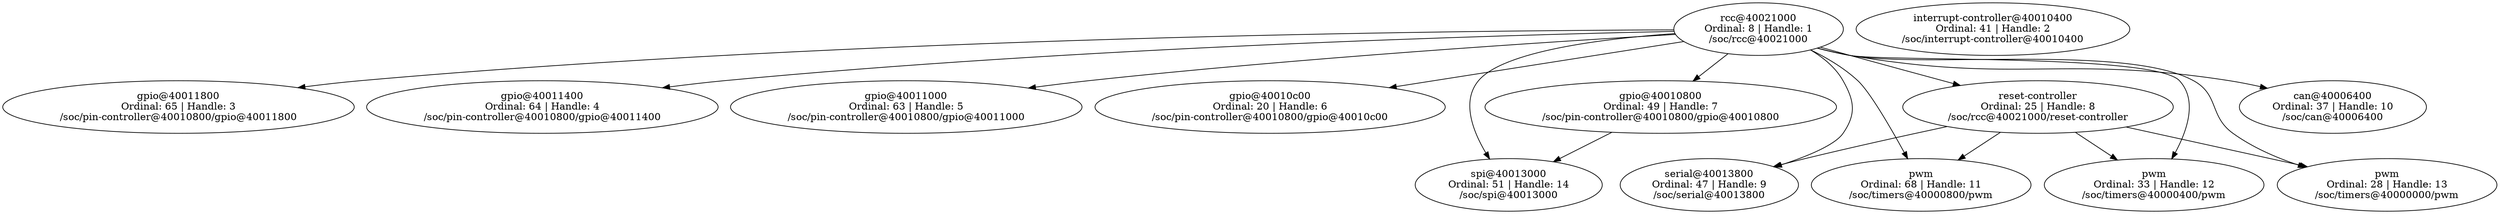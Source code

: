 // /home/zengjianming/A2/Light/project/fomal/Light_prj/Light_Leg_cbt6_prj/applications/Light_leg_ws/build/zephyr/zephyr_pre0.elf
digraph "Device dependency graph" {
	8 [label="rcc@40021000\nOrdinal: 8 | Handle: 1\n/soc/rcc@40021000"]
	41 [label="interrupt-controller@40010400\nOrdinal: 41 | Handle: 2\n/soc/interrupt-controller@40010400"]
	65 [label="gpio@40011800\nOrdinal: 65 | Handle: 3\n/soc/pin-controller@40010800/gpio@40011800"]
	64 [label="gpio@40011400\nOrdinal: 64 | Handle: 4\n/soc/pin-controller@40010800/gpio@40011400"]
	63 [label="gpio@40011000\nOrdinal: 63 | Handle: 5\n/soc/pin-controller@40010800/gpio@40011000"]
	20 [label="gpio@40010c00\nOrdinal: 20 | Handle: 6\n/soc/pin-controller@40010800/gpio@40010c00"]
	49 [label="gpio@40010800\nOrdinal: 49 | Handle: 7\n/soc/pin-controller@40010800/gpio@40010800"]
	25 [label="reset-controller\nOrdinal: 25 | Handle: 8\n/soc/rcc@40021000/reset-controller"]
	47 [label="serial@40013800\nOrdinal: 47 | Handle: 9\n/soc/serial@40013800"]
	37 [label="can@40006400\nOrdinal: 37 | Handle: 10\n/soc/can@40006400"]
	68 [label="pwm\nOrdinal: 68 | Handle: 11\n/soc/timers@40000800/pwm"]
	33 [label="pwm\nOrdinal: 33 | Handle: 12\n/soc/timers@40000400/pwm"]
	28 [label="pwm\nOrdinal: 28 | Handle: 13\n/soc/timers@40000000/pwm"]
	51 [label="spi@40013000\nOrdinal: 51 | Handle: 14\n/soc/spi@40013000"]
	8 -> 47
	8 -> 25
	8 -> 63
	8 -> 37
	8 -> 49
	8 -> 33
	8 -> 68
	8 -> 28
	8 -> 51
	8 -> 20
	8 -> 65
	8 -> 64
	49 -> 51
	25 -> 28
	25 -> 47
	25 -> 33
	25 -> 68
}
